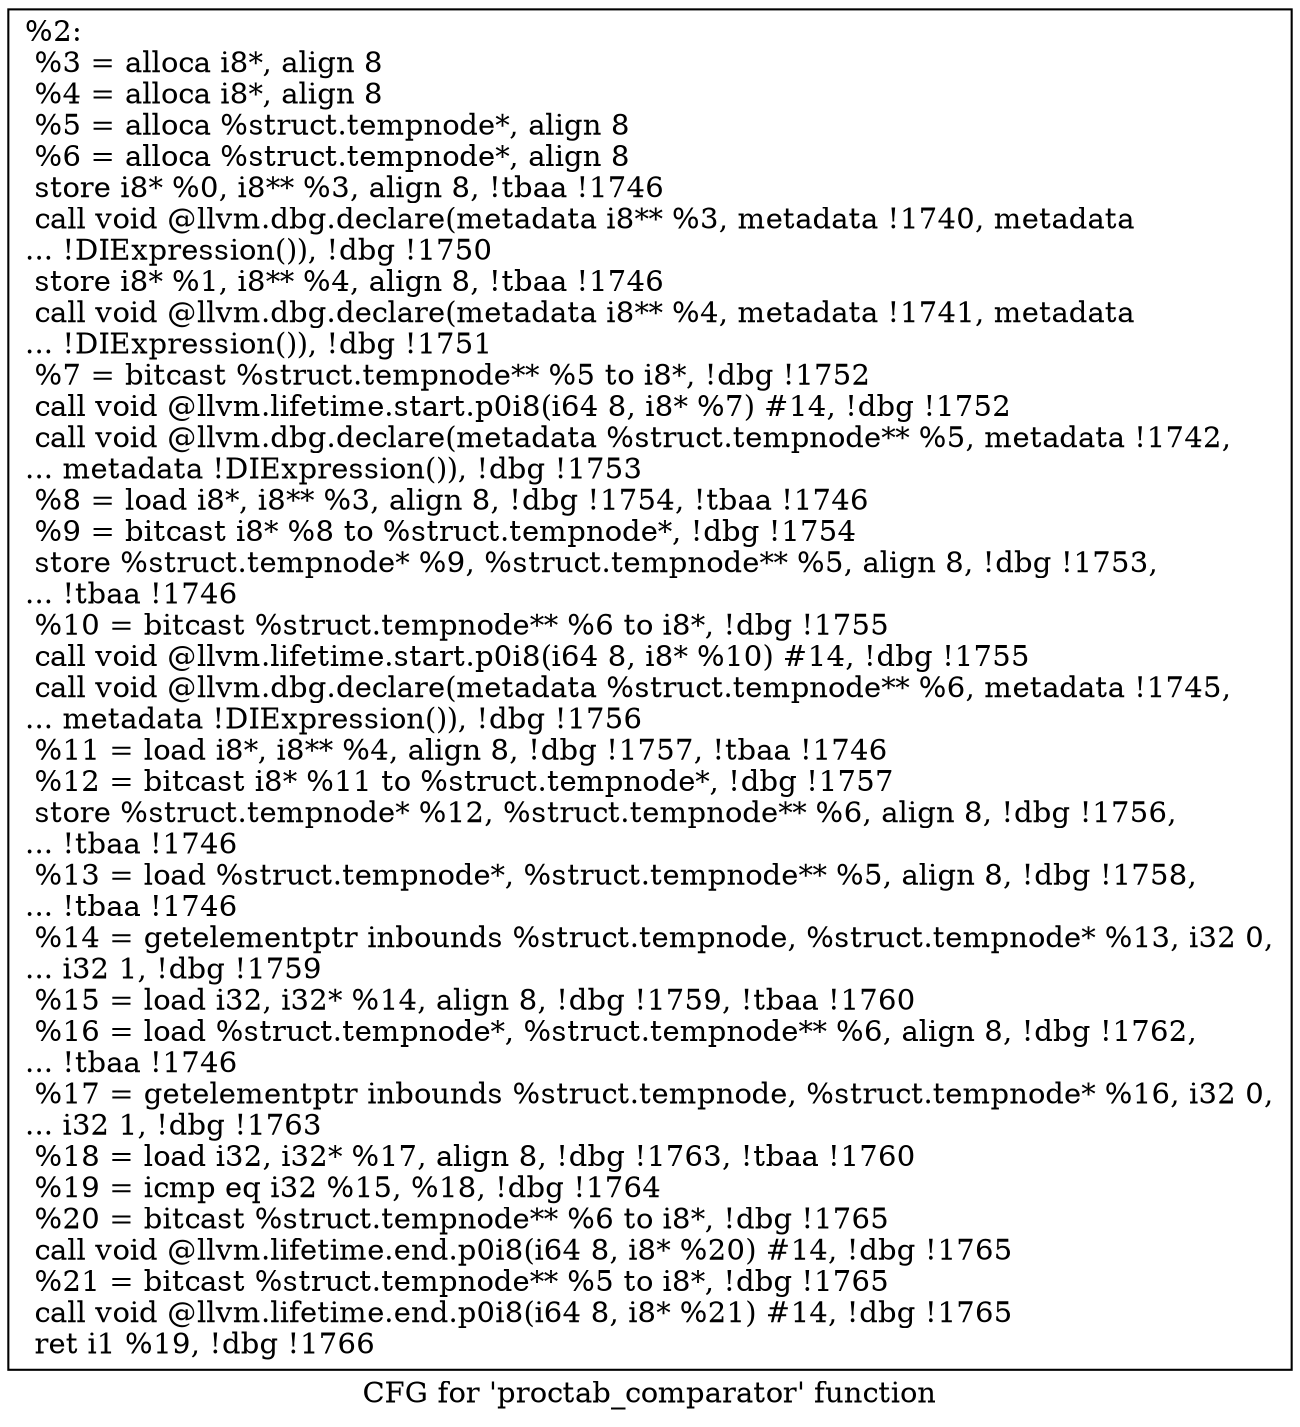 digraph "CFG for 'proctab_comparator' function" {
	label="CFG for 'proctab_comparator' function";

	Node0x1fea2e0 [shape=record,label="{%2:\l  %3 = alloca i8*, align 8\l  %4 = alloca i8*, align 8\l  %5 = alloca %struct.tempnode*, align 8\l  %6 = alloca %struct.tempnode*, align 8\l  store i8* %0, i8** %3, align 8, !tbaa !1746\l  call void @llvm.dbg.declare(metadata i8** %3, metadata !1740, metadata\l... !DIExpression()), !dbg !1750\l  store i8* %1, i8** %4, align 8, !tbaa !1746\l  call void @llvm.dbg.declare(metadata i8** %4, metadata !1741, metadata\l... !DIExpression()), !dbg !1751\l  %7 = bitcast %struct.tempnode** %5 to i8*, !dbg !1752\l  call void @llvm.lifetime.start.p0i8(i64 8, i8* %7) #14, !dbg !1752\l  call void @llvm.dbg.declare(metadata %struct.tempnode** %5, metadata !1742,\l... metadata !DIExpression()), !dbg !1753\l  %8 = load i8*, i8** %3, align 8, !dbg !1754, !tbaa !1746\l  %9 = bitcast i8* %8 to %struct.tempnode*, !dbg !1754\l  store %struct.tempnode* %9, %struct.tempnode** %5, align 8, !dbg !1753,\l... !tbaa !1746\l  %10 = bitcast %struct.tempnode** %6 to i8*, !dbg !1755\l  call void @llvm.lifetime.start.p0i8(i64 8, i8* %10) #14, !dbg !1755\l  call void @llvm.dbg.declare(metadata %struct.tempnode** %6, metadata !1745,\l... metadata !DIExpression()), !dbg !1756\l  %11 = load i8*, i8** %4, align 8, !dbg !1757, !tbaa !1746\l  %12 = bitcast i8* %11 to %struct.tempnode*, !dbg !1757\l  store %struct.tempnode* %12, %struct.tempnode** %6, align 8, !dbg !1756,\l... !tbaa !1746\l  %13 = load %struct.tempnode*, %struct.tempnode** %5, align 8, !dbg !1758,\l... !tbaa !1746\l  %14 = getelementptr inbounds %struct.tempnode, %struct.tempnode* %13, i32 0,\l... i32 1, !dbg !1759\l  %15 = load i32, i32* %14, align 8, !dbg !1759, !tbaa !1760\l  %16 = load %struct.tempnode*, %struct.tempnode** %6, align 8, !dbg !1762,\l... !tbaa !1746\l  %17 = getelementptr inbounds %struct.tempnode, %struct.tempnode* %16, i32 0,\l... i32 1, !dbg !1763\l  %18 = load i32, i32* %17, align 8, !dbg !1763, !tbaa !1760\l  %19 = icmp eq i32 %15, %18, !dbg !1764\l  %20 = bitcast %struct.tempnode** %6 to i8*, !dbg !1765\l  call void @llvm.lifetime.end.p0i8(i64 8, i8* %20) #14, !dbg !1765\l  %21 = bitcast %struct.tempnode** %5 to i8*, !dbg !1765\l  call void @llvm.lifetime.end.p0i8(i64 8, i8* %21) #14, !dbg !1765\l  ret i1 %19, !dbg !1766\l}"];
}

